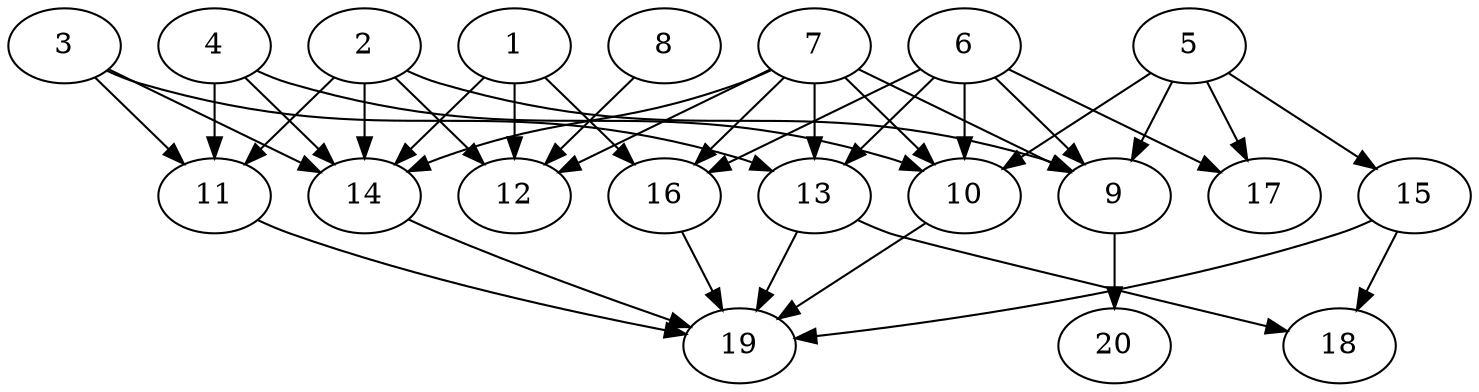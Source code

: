 // DAG automatically generated by daggen at Thu Oct  3 13:58:43 2019
// ./daggen --dot -n 20 --ccr 0.3 --fat 0.7 --regular 0.7 --density 0.7 --mindata 5242880 --maxdata 52428800 
digraph G {
  1 [size="77219840", alpha="0.04", expect_size="23165952"] 
  1 -> 12 [size ="23165952"]
  1 -> 14 [size ="23165952"]
  1 -> 16 [size ="23165952"]
  2 [size="88743253", alpha="0.06", expect_size="26622976"] 
  2 -> 9 [size ="26622976"]
  2 -> 11 [size ="26622976"]
  2 -> 12 [size ="26622976"]
  2 -> 14 [size ="26622976"]
  3 [size="124941653", alpha="0.11", expect_size="37482496"] 
  3 -> 11 [size ="37482496"]
  3 -> 13 [size ="37482496"]
  3 -> 14 [size ="37482496"]
  4 [size="105161387", alpha="0.11", expect_size="31548416"] 
  4 -> 10 [size ="31548416"]
  4 -> 11 [size ="31548416"]
  4 -> 14 [size ="31548416"]
  5 [size="129901227", alpha="0.15", expect_size="38970368"] 
  5 -> 9 [size ="38970368"]
  5 -> 10 [size ="38970368"]
  5 -> 15 [size ="38970368"]
  5 -> 17 [size ="38970368"]
  6 [size="119425707", alpha="0.02", expect_size="35827712"] 
  6 -> 9 [size ="35827712"]
  6 -> 10 [size ="35827712"]
  6 -> 13 [size ="35827712"]
  6 -> 16 [size ="35827712"]
  6 -> 17 [size ="35827712"]
  7 [size="112735573", alpha="0.14", expect_size="33820672"] 
  7 -> 9 [size ="33820672"]
  7 -> 10 [size ="33820672"]
  7 -> 12 [size ="33820672"]
  7 -> 13 [size ="33820672"]
  7 -> 14 [size ="33820672"]
  7 -> 16 [size ="33820672"]
  8 [size="172366507", alpha="0.19", expect_size="51709952"] 
  8 -> 12 [size ="51709952"]
  9 [size="136721067", alpha="0.02", expect_size="41016320"] 
  9 -> 20 [size ="41016320"]
  10 [size="149729280", alpha="0.18", expect_size="44918784"] 
  10 -> 19 [size ="44918784"]
  11 [size="113657173", alpha="0.17", expect_size="34097152"] 
  11 -> 19 [size ="34097152"]
  12 [size="148155733", alpha="0.15", expect_size="44446720"] 
  13 [size="39058773", alpha="0.06", expect_size="11717632"] 
  13 -> 18 [size ="11717632"]
  13 -> 19 [size ="11717632"]
  14 [size="123699200", alpha="0.18", expect_size="37109760"] 
  14 -> 19 [size ="37109760"]
  15 [size="54251520", alpha="0.17", expect_size="16275456"] 
  15 -> 18 [size ="16275456"]
  15 -> 19 [size ="16275456"]
  16 [size="18083840", alpha="0.18", expect_size="5425152"] 
  16 -> 19 [size ="5425152"]
  17 [size="31819093", alpha="0.03", expect_size="9545728"] 
  18 [size="145418240", alpha="0.19", expect_size="43625472"] 
  19 [size="141448533", alpha="0.14", expect_size="42434560"] 
  20 [size="160000000", alpha="0.02", expect_size="48000000"] 
}

